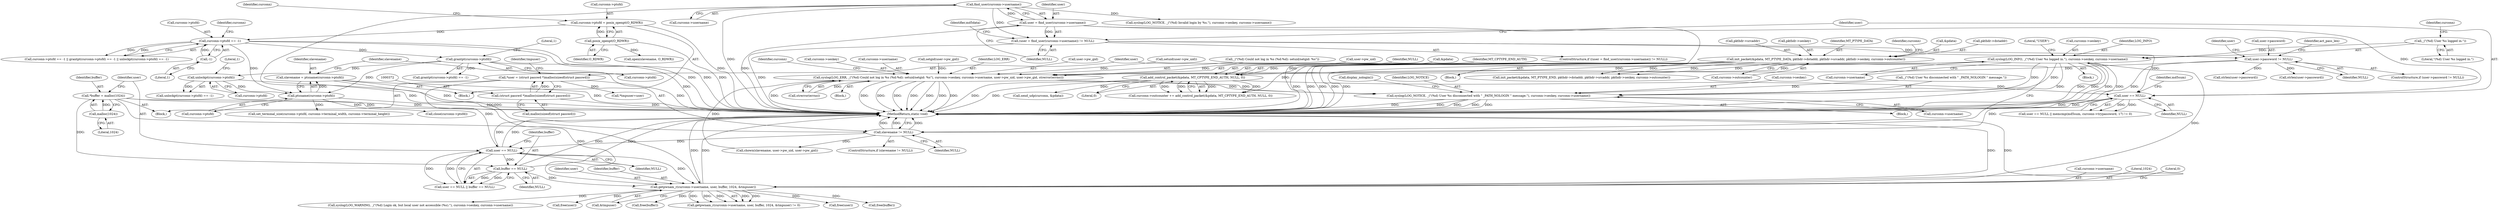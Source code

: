 digraph "0_MAC-Telnet_b69d11727d4f0f8cf719c79e3fb700f55ca03e9a_2@API" {
"1000488" [label="(Call,syslog(LOG_INFO, _(\"(%d) User %s logged in.\"), curconn->seskey, curconn->username))"];
"1000490" [label="(Call,_(\"(%d) User %s logged in.\"))"];
"1000409" [label="(Call,getpwnam_r(curconn->username, user, buffer, 1024, &tmpuser))"];
"1000142" [label="(Call,find_user(curconn->username))"];
"1000387" [label="(Call,user == NULL)"];
"1000369" [label="(Call,*user = (struct passwd *)malloc(sizeof(struct passwd)))"];
"1000371" [label="(Call,(struct passwd *)malloc(sizeof(struct passwd)))"];
"1000362" [label="(Call,slavename != NULL)"];
"1000355" [label="(Call,slavename = ptsname(curconn->ptsfd))"];
"1000357" [label="(Call,ptsname(curconn->ptsfd))"];
"1000330" [label="(Call,grantpt(curconn->ptsfd))"];
"1000322" [label="(Call,curconn->ptsfd == -1)"];
"1000314" [label="(Call,curconn->ptsfd = posix_openpt(O_RDWR))"];
"1000318" [label="(Call,posix_openpt(O_RDWR))"];
"1000326" [label="(Call,-1)"];
"1000337" [label="(Call,unlockpt(curconn->ptsfd))"];
"1000276" [label="(Call,user == NULL)"];
"1000140" [label="(Call,user = find_user(curconn->username))"];
"1000256" [label="(Call,add_control_packet(&pdata, MT_CPTYPE_END_AUTH, NULL, 0))"];
"1000236" [label="(Call,init_packet(&pdata, MT_PTYPE_DATA, pkthdr->dstaddr, pkthdr->srcaddr, pkthdr->seskey, curconn->outcounter))"];
"1000158" [label="(Call,user->password != NULL)"];
"1000139" [label="(Call,(user = find_user(curconn->username)) != NULL)"];
"1000381" [label="(Call,*buffer = malloc(1024))"];
"1000383" [label="(Call,malloc(1024))"];
"1000390" [label="(Call,buffer == NULL)"];
"1000589" [label="(Call,syslog(LOG_ERR, _(\"(%d) Could not log in %s (%d:%d): setuid/setgid: %s\"), curconn->seskey, curconn->username, user->pw_uid, user->pw_gid, strerror(errno)))"];
"1000626" [label="(Call,syslog(LOG_NOTICE, _(\"(%d) User %s disconnected with \" _PATH_NOLOGIN \" message.\"), curconn->seskey, curconn->username))"];
"1000369" [label="(Call,*user = (struct passwd *)malloc(sizeof(struct passwd)))"];
"1000371" [label="(Call,(struct passwd *)malloc(sizeof(struct passwd)))"];
"1000143" [label="(Call,curconn->username)"];
"1000420" [label="(Call,syslog(LOG_WARNING, _(\"(%d) Login ok, but local user not accessible (%s).\"), curconn->seskey, curconn->username))"];
"1000261" [label="(Literal,0)"];
"1000705" [label="(MethodReturn,static void)"];
"1000492" [label="(Call,curconn->seskey)"];
"1000278" [label="(Identifier,NULL)"];
"1000389" [label="(Identifier,NULL)"];
"1000336" [label="(Call,unlockpt(curconn->ptsfd) == -1)"];
"1000166" [label="(Identifier,user)"];
"1000324" [label="(Identifier,curconn)"];
"1000281" [label="(Identifier,md5sum)"];
"1000315" [label="(Call,curconn->ptsfd)"];
"1000495" [label="(Call,curconn->username)"];
"1000642" [label="(Call,init_packet(&pdata, MT_PTYPE_END, pkthdr->dstaddr, pkthdr->srcaddr, pkthdr->seskey, curconn->outcounter))"];
"1000636" [label="(Call,display_nologin())"];
"1000591" [label="(Call,_(\"(%d) Could not log in %s (%d:%d): setuid/setgid: %s\"))"];
"1000588" [label="(Block,)"];
"1000599" [label="(Call,user->pw_uid)"];
"1000386" [label="(Call,user == NULL || buffer == NULL)"];
"1000314" [label="(Call,curconn->ptsfd = posix_openpt(O_RDWR))"];
"1000335" [label="(Literal,1)"];
"1000608" [label="(Identifier,curconn)"];
"1000322" [label="(Call,curconn->ptsfd == -1)"];
"1000140" [label="(Call,user = find_user(curconn->username))"];
"1000243" [label="(Call,pkthdr->srcaddr)"];
"1000146" [label="(Identifier,NULL)"];
"1000318" [label="(Call,posix_openpt(O_RDWR))"];
"1000236" [label="(Call,init_packet(&pdata, MT_PTYPE_DATA, pkthdr->dstaddr, pkthdr->srcaddr, pkthdr->seskey, curconn->outcounter))"];
"1000342" [label="(Literal,1)"];
"1000252" [label="(Call,curconn->outcounter += add_control_packet(&pdata, MT_CPTYPE_END_AUTH, NULL, 0))"];
"1000377" [label="(Call,*tmpuser=user)"];
"1000593" [label="(Call,curconn->seskey)"];
"1000596" [label="(Call,curconn->username)"];
"1000493" [label="(Identifier,curconn)"];
"1000390" [label="(Call,buffer == NULL)"];
"1000365" [label="(Block,)"];
"1000337" [label="(Call,unlockpt(curconn->ptsfd))"];
"1000545" [label="(Call,close(curconn->ptsfd))"];
"1000383" [label="(Call,malloc(1024))"];
"1000384" [label="(Literal,1024)"];
"1000410" [label="(Call,curconn->username)"];
"1000605" [label="(Call,strerror(errno))"];
"1000260" [label="(Identifier,NULL)"];
"1000435" [label="(Call,free(user))"];
"1000416" [label="(Call,&tmpuser)"];
"1000330" [label="(Call,grantpt(curconn->ptsfd))"];
"1000590" [label="(Identifier,LOG_ERR)"];
"1000159" [label="(Call,user->password)"];
"1000630" [label="(Call,curconn->seskey)"];
"1000684" [label="(Call,free(buffer))"];
"1000162" [label="(Identifier,NULL)"];
"1000415" [label="(Literal,1024)"];
"1000257" [label="(Call,&pdata)"];
"1000388" [label="(Identifier,user)"];
"1000408" [label="(Call,getpwnam_r(curconn->username, user, buffer, 1024, &tmpuser) != 0)"];
"1000409" [label="(Call,getpwnam_r(curconn->username, user, buffer, 1024, &tmpuser))"];
"1000381" [label="(Call,*buffer = malloc(1024))"];
"1000262" [label="(Call,send_udp(curconn, &pdata))"];
"1000130" [label="(Block,)"];
"1000288" [label="(Call,syslog(LOG_NOTICE, _(\"(%d) Invalid login by %s.\"), curconn->seskey, curconn->username))"];
"1000633" [label="(Call,curconn->username)"];
"1000370" [label="(Identifier,user)"];
"1000277" [label="(Identifier,user)"];
"1000157" [label="(ControlStructure,if (user->password != NULL))"];
"1000602" [label="(Call,user->pw_gid)"];
"1000150" [label="(Identifier,md5data)"];
"1000682" [label="(Call,free(user))"];
"1000276" [label="(Call,user == NULL)"];
"1000583" [label="(Call,setuid(user->pw_uid))"];
"1000392" [label="(Identifier,NULL)"];
"1000323" [label="(Call,curconn->ptsfd)"];
"1000249" [label="(Call,curconn->outcounter)"];
"1000174" [label="(Call,strlen(user->password))"];
"1000327" [label="(Literal,1)"];
"1000628" [label="(Call,_(\"(%d) User %s disconnected with \" _PATH_NOLOGIN \" message.\"))"];
"1000577" [label="(Call,setgid(user->pw_gid))"];
"1000141" [label="(Identifier,user)"];
"1000452" [label="(Call,open(slavename, O_RDWR))"];
"1000440" [label="(Call,chown(slavename, user->pw_uid, user->pw_gid))"];
"1000378" [label="(Identifier,tmpuser)"];
"1000173" [label="(Identifier,act_pass_len)"];
"1000361" [label="(ControlStructure,if (slavename != NULL))"];
"1000391" [label="(Identifier,buffer)"];
"1000364" [label="(Identifier,NULL)"];
"1000246" [label="(Call,pkthdr->seskey)"];
"1000158" [label="(Call,user->password != NULL)"];
"1000321" [label="(Call,curconn->ptsfd == -1 || grantpt(curconn->ptsfd) == -1 || unlockpt(curconn->ptsfd) == -1)"];
"1000627" [label="(Identifier,LOG_NOTICE)"];
"1000373" [label="(Call,malloc(sizeof(struct passwd)))"];
"1000139" [label="(Call,(user = find_user(curconn->username)) != NULL)"];
"1000319" [label="(Identifier,O_RDWR)"];
"1000387" [label="(Call,user == NULL)"];
"1000589" [label="(Call,syslog(LOG_ERR, _(\"(%d) Could not log in %s (%d:%d): setuid/setgid: %s\"), curconn->seskey, curconn->username, user->pw_uid, user->pw_gid, strerror(errno)))"];
"1000326" [label="(Call,-1)"];
"1000331" [label="(Call,curconn->ptsfd)"];
"1000357" [label="(Call,ptsname(curconn->ptsfd))"];
"1000484" [label="(Block,)"];
"1000418" [label="(Literal,0)"];
"1000437" [label="(Call,free(buffer))"];
"1000363" [label="(Identifier,slavename)"];
"1000239" [label="(Identifier,MT_PTYPE_DATA)"];
"1000413" [label="(Identifier,user)"];
"1000625" [label="(Block,)"];
"1000491" [label="(Literal,\"(%d) User %s logged in.\")"];
"1000275" [label="(Call,user == NULL || memcmp(md5sum, curconn->trypassword, 17) != 0)"];
"1000142" [label="(Call,find_user(curconn->username))"];
"1000382" [label="(Identifier,buffer)"];
"1000338" [label="(Call,curconn->ptsfd)"];
"1000414" [label="(Identifier,buffer)"];
"1000254" [label="(Identifier,curconn)"];
"1000362" [label="(Call,slavename != NULL)"];
"1000358" [label="(Call,curconn->ptsfd)"];
"1000355" [label="(Call,slavename = ptsname(curconn->ptsfd))"];
"1000490" [label="(Call,_(\"(%d) User %s logged in.\"))"];
"1000237" [label="(Call,&pdata)"];
"1000626" [label="(Call,syslog(LOG_NOTICE, _(\"(%d) User %s disconnected with \" _PATH_NOLOGIN \" message.\"), curconn->seskey, curconn->username))"];
"1000329" [label="(Call,grantpt(curconn->ptsfd) == -1)"];
"1000332" [label="(Identifier,curconn)"];
"1000168" [label="(Call,strlen(user->password))"];
"1000489" [label="(Identifier,LOG_INFO)"];
"1000138" [label="(ControlStructure,if ((user = find_user(curconn->username)) != NULL))"];
"1000499" [label="(Literal,\"USER\")"];
"1000256" [label="(Call,add_control_packet(&pdata, MT_CPTYPE_END_AUTH, NULL, 0))"];
"1000259" [label="(Identifier,MT_CPTYPE_END_AUTH)"];
"1000488" [label="(Call,syslog(LOG_INFO, _(\"(%d) User %s logged in.\"), curconn->seskey, curconn->username))"];
"1000356" [label="(Identifier,slavename)"];
"1000147" [label="(Block,)"];
"1000240" [label="(Call,pkthdr->dstaddr)"];
"1000695" [label="(Call,set_terminal_size(curconn->ptsfd, curconn->terminal_width, curconn->terminal_height))"];
"1000488" -> "1000484"  [label="AST: "];
"1000488" -> "1000495"  [label="CFG: "];
"1000489" -> "1000488"  [label="AST: "];
"1000490" -> "1000488"  [label="AST: "];
"1000492" -> "1000488"  [label="AST: "];
"1000495" -> "1000488"  [label="AST: "];
"1000499" -> "1000488"  [label="CFG: "];
"1000488" -> "1000705"  [label="DDG: "];
"1000488" -> "1000705"  [label="DDG: "];
"1000488" -> "1000705"  [label="DDG: "];
"1000488" -> "1000705"  [label="DDG: "];
"1000488" -> "1000705"  [label="DDG: "];
"1000490" -> "1000488"  [label="DDG: "];
"1000409" -> "1000488"  [label="DDG: "];
"1000488" -> "1000589"  [label="DDG: "];
"1000488" -> "1000589"  [label="DDG: "];
"1000488" -> "1000626"  [label="DDG: "];
"1000488" -> "1000626"  [label="DDG: "];
"1000490" -> "1000491"  [label="CFG: "];
"1000491" -> "1000490"  [label="AST: "];
"1000493" -> "1000490"  [label="CFG: "];
"1000409" -> "1000408"  [label="AST: "];
"1000409" -> "1000416"  [label="CFG: "];
"1000410" -> "1000409"  [label="AST: "];
"1000413" -> "1000409"  [label="AST: "];
"1000414" -> "1000409"  [label="AST: "];
"1000415" -> "1000409"  [label="AST: "];
"1000416" -> "1000409"  [label="AST: "];
"1000418" -> "1000409"  [label="CFG: "];
"1000409" -> "1000705"  [label="DDG: "];
"1000409" -> "1000705"  [label="DDG: "];
"1000409" -> "1000705"  [label="DDG: "];
"1000409" -> "1000705"  [label="DDG: "];
"1000409" -> "1000408"  [label="DDG: "];
"1000409" -> "1000408"  [label="DDG: "];
"1000409" -> "1000408"  [label="DDG: "];
"1000409" -> "1000408"  [label="DDG: "];
"1000409" -> "1000408"  [label="DDG: "];
"1000142" -> "1000409"  [label="DDG: "];
"1000387" -> "1000409"  [label="DDG: "];
"1000381" -> "1000409"  [label="DDG: "];
"1000390" -> "1000409"  [label="DDG: "];
"1000409" -> "1000420"  [label="DDG: "];
"1000409" -> "1000435"  [label="DDG: "];
"1000409" -> "1000437"  [label="DDG: "];
"1000409" -> "1000682"  [label="DDG: "];
"1000409" -> "1000684"  [label="DDG: "];
"1000142" -> "1000140"  [label="AST: "];
"1000142" -> "1000143"  [label="CFG: "];
"1000143" -> "1000142"  [label="AST: "];
"1000140" -> "1000142"  [label="CFG: "];
"1000142" -> "1000705"  [label="DDG: "];
"1000142" -> "1000139"  [label="DDG: "];
"1000142" -> "1000140"  [label="DDG: "];
"1000142" -> "1000288"  [label="DDG: "];
"1000387" -> "1000386"  [label="AST: "];
"1000387" -> "1000389"  [label="CFG: "];
"1000388" -> "1000387"  [label="AST: "];
"1000389" -> "1000387"  [label="AST: "];
"1000391" -> "1000387"  [label="CFG: "];
"1000386" -> "1000387"  [label="CFG: "];
"1000387" -> "1000705"  [label="DDG: "];
"1000387" -> "1000705"  [label="DDG: "];
"1000387" -> "1000386"  [label="DDG: "];
"1000387" -> "1000386"  [label="DDG: "];
"1000369" -> "1000387"  [label="DDG: "];
"1000362" -> "1000387"  [label="DDG: "];
"1000387" -> "1000390"  [label="DDG: "];
"1000369" -> "1000365"  [label="AST: "];
"1000369" -> "1000371"  [label="CFG: "];
"1000370" -> "1000369"  [label="AST: "];
"1000371" -> "1000369"  [label="AST: "];
"1000378" -> "1000369"  [label="CFG: "];
"1000369" -> "1000705"  [label="DDG: "];
"1000371" -> "1000369"  [label="DDG: "];
"1000369" -> "1000377"  [label="DDG: "];
"1000371" -> "1000373"  [label="CFG: "];
"1000372" -> "1000371"  [label="AST: "];
"1000373" -> "1000371"  [label="AST: "];
"1000371" -> "1000705"  [label="DDG: "];
"1000362" -> "1000361"  [label="AST: "];
"1000362" -> "1000364"  [label="CFG: "];
"1000363" -> "1000362"  [label="AST: "];
"1000364" -> "1000362"  [label="AST: "];
"1000370" -> "1000362"  [label="CFG: "];
"1000705" -> "1000362"  [label="CFG: "];
"1000362" -> "1000705"  [label="DDG: "];
"1000362" -> "1000705"  [label="DDG: "];
"1000362" -> "1000705"  [label="DDG: "];
"1000355" -> "1000362"  [label="DDG: "];
"1000276" -> "1000362"  [label="DDG: "];
"1000362" -> "1000440"  [label="DDG: "];
"1000355" -> "1000130"  [label="AST: "];
"1000355" -> "1000357"  [label="CFG: "];
"1000356" -> "1000355"  [label="AST: "];
"1000357" -> "1000355"  [label="AST: "];
"1000363" -> "1000355"  [label="CFG: "];
"1000355" -> "1000705"  [label="DDG: "];
"1000357" -> "1000355"  [label="DDG: "];
"1000357" -> "1000358"  [label="CFG: "];
"1000358" -> "1000357"  [label="AST: "];
"1000357" -> "1000705"  [label="DDG: "];
"1000330" -> "1000357"  [label="DDG: "];
"1000337" -> "1000357"  [label="DDG: "];
"1000322" -> "1000357"  [label="DDG: "];
"1000357" -> "1000545"  [label="DDG: "];
"1000357" -> "1000695"  [label="DDG: "];
"1000330" -> "1000329"  [label="AST: "];
"1000330" -> "1000331"  [label="CFG: "];
"1000331" -> "1000330"  [label="AST: "];
"1000335" -> "1000330"  [label="CFG: "];
"1000330" -> "1000705"  [label="DDG: "];
"1000330" -> "1000329"  [label="DDG: "];
"1000322" -> "1000330"  [label="DDG: "];
"1000330" -> "1000337"  [label="DDG: "];
"1000322" -> "1000321"  [label="AST: "];
"1000322" -> "1000326"  [label="CFG: "];
"1000323" -> "1000322"  [label="AST: "];
"1000326" -> "1000322"  [label="AST: "];
"1000332" -> "1000322"  [label="CFG: "];
"1000321" -> "1000322"  [label="CFG: "];
"1000322" -> "1000705"  [label="DDG: "];
"1000322" -> "1000705"  [label="DDG: "];
"1000322" -> "1000321"  [label="DDG: "];
"1000322" -> "1000321"  [label="DDG: "];
"1000314" -> "1000322"  [label="DDG: "];
"1000326" -> "1000322"  [label="DDG: "];
"1000314" -> "1000130"  [label="AST: "];
"1000314" -> "1000318"  [label="CFG: "];
"1000315" -> "1000314"  [label="AST: "];
"1000318" -> "1000314"  [label="AST: "];
"1000324" -> "1000314"  [label="CFG: "];
"1000314" -> "1000705"  [label="DDG: "];
"1000318" -> "1000314"  [label="DDG: "];
"1000318" -> "1000319"  [label="CFG: "];
"1000319" -> "1000318"  [label="AST: "];
"1000318" -> "1000705"  [label="DDG: "];
"1000318" -> "1000452"  [label="DDG: "];
"1000326" -> "1000327"  [label="CFG: "];
"1000327" -> "1000326"  [label="AST: "];
"1000337" -> "1000336"  [label="AST: "];
"1000337" -> "1000338"  [label="CFG: "];
"1000338" -> "1000337"  [label="AST: "];
"1000342" -> "1000337"  [label="CFG: "];
"1000337" -> "1000705"  [label="DDG: "];
"1000337" -> "1000336"  [label="DDG: "];
"1000276" -> "1000275"  [label="AST: "];
"1000276" -> "1000278"  [label="CFG: "];
"1000277" -> "1000276"  [label="AST: "];
"1000278" -> "1000276"  [label="AST: "];
"1000281" -> "1000276"  [label="CFG: "];
"1000275" -> "1000276"  [label="CFG: "];
"1000276" -> "1000705"  [label="DDG: "];
"1000276" -> "1000705"  [label="DDG: "];
"1000276" -> "1000275"  [label="DDG: "];
"1000276" -> "1000275"  [label="DDG: "];
"1000140" -> "1000276"  [label="DDG: "];
"1000256" -> "1000276"  [label="DDG: "];
"1000139" -> "1000276"  [label="DDG: "];
"1000140" -> "1000139"  [label="AST: "];
"1000141" -> "1000140"  [label="AST: "];
"1000146" -> "1000140"  [label="CFG: "];
"1000140" -> "1000705"  [label="DDG: "];
"1000140" -> "1000705"  [label="DDG: "];
"1000140" -> "1000139"  [label="DDG: "];
"1000256" -> "1000252"  [label="AST: "];
"1000256" -> "1000261"  [label="CFG: "];
"1000257" -> "1000256"  [label="AST: "];
"1000259" -> "1000256"  [label="AST: "];
"1000260" -> "1000256"  [label="AST: "];
"1000261" -> "1000256"  [label="AST: "];
"1000252" -> "1000256"  [label="CFG: "];
"1000256" -> "1000705"  [label="DDG: "];
"1000256" -> "1000705"  [label="DDG: "];
"1000256" -> "1000252"  [label="DDG: "];
"1000256" -> "1000252"  [label="DDG: "];
"1000256" -> "1000252"  [label="DDG: "];
"1000256" -> "1000252"  [label="DDG: "];
"1000236" -> "1000256"  [label="DDG: "];
"1000158" -> "1000256"  [label="DDG: "];
"1000256" -> "1000262"  [label="DDG: "];
"1000236" -> "1000147"  [label="AST: "];
"1000236" -> "1000249"  [label="CFG: "];
"1000237" -> "1000236"  [label="AST: "];
"1000239" -> "1000236"  [label="AST: "];
"1000240" -> "1000236"  [label="AST: "];
"1000243" -> "1000236"  [label="AST: "];
"1000246" -> "1000236"  [label="AST: "];
"1000249" -> "1000236"  [label="AST: "];
"1000254" -> "1000236"  [label="CFG: "];
"1000236" -> "1000705"  [label="DDG: "];
"1000236" -> "1000705"  [label="DDG: "];
"1000236" -> "1000705"  [label="DDG: "];
"1000236" -> "1000705"  [label="DDG: "];
"1000236" -> "1000705"  [label="DDG: "];
"1000236" -> "1000252"  [label="DDG: "];
"1000236" -> "1000642"  [label="DDG: "];
"1000236" -> "1000642"  [label="DDG: "];
"1000236" -> "1000642"  [label="DDG: "];
"1000158" -> "1000157"  [label="AST: "];
"1000158" -> "1000162"  [label="CFG: "];
"1000159" -> "1000158"  [label="AST: "];
"1000162" -> "1000158"  [label="AST: "];
"1000166" -> "1000158"  [label="CFG: "];
"1000173" -> "1000158"  [label="CFG: "];
"1000158" -> "1000705"  [label="DDG: "];
"1000139" -> "1000158"  [label="DDG: "];
"1000158" -> "1000168"  [label="DDG: "];
"1000158" -> "1000174"  [label="DDG: "];
"1000139" -> "1000138"  [label="AST: "];
"1000139" -> "1000146"  [label="CFG: "];
"1000146" -> "1000139"  [label="AST: "];
"1000150" -> "1000139"  [label="CFG: "];
"1000277" -> "1000139"  [label="CFG: "];
"1000139" -> "1000705"  [label="DDG: "];
"1000381" -> "1000365"  [label="AST: "];
"1000381" -> "1000383"  [label="CFG: "];
"1000382" -> "1000381"  [label="AST: "];
"1000383" -> "1000381"  [label="AST: "];
"1000388" -> "1000381"  [label="CFG: "];
"1000381" -> "1000705"  [label="DDG: "];
"1000381" -> "1000705"  [label="DDG: "];
"1000383" -> "1000381"  [label="DDG: "];
"1000381" -> "1000390"  [label="DDG: "];
"1000383" -> "1000384"  [label="CFG: "];
"1000384" -> "1000383"  [label="AST: "];
"1000390" -> "1000386"  [label="AST: "];
"1000390" -> "1000392"  [label="CFG: "];
"1000391" -> "1000390"  [label="AST: "];
"1000392" -> "1000390"  [label="AST: "];
"1000386" -> "1000390"  [label="CFG: "];
"1000390" -> "1000705"  [label="DDG: "];
"1000390" -> "1000705"  [label="DDG: "];
"1000390" -> "1000386"  [label="DDG: "];
"1000390" -> "1000386"  [label="DDG: "];
"1000589" -> "1000588"  [label="AST: "];
"1000589" -> "1000605"  [label="CFG: "];
"1000590" -> "1000589"  [label="AST: "];
"1000591" -> "1000589"  [label="AST: "];
"1000593" -> "1000589"  [label="AST: "];
"1000596" -> "1000589"  [label="AST: "];
"1000599" -> "1000589"  [label="AST: "];
"1000602" -> "1000589"  [label="AST: "];
"1000605" -> "1000589"  [label="AST: "];
"1000608" -> "1000589"  [label="CFG: "];
"1000589" -> "1000705"  [label="DDG: "];
"1000589" -> "1000705"  [label="DDG: "];
"1000589" -> "1000705"  [label="DDG: "];
"1000589" -> "1000705"  [label="DDG: "];
"1000589" -> "1000705"  [label="DDG: "];
"1000589" -> "1000705"  [label="DDG: "];
"1000589" -> "1000705"  [label="DDG: "];
"1000589" -> "1000705"  [label="DDG: "];
"1000591" -> "1000589"  [label="DDG: "];
"1000440" -> "1000589"  [label="DDG: "];
"1000583" -> "1000589"  [label="DDG: "];
"1000577" -> "1000589"  [label="DDG: "];
"1000605" -> "1000589"  [label="DDG: "];
"1000589" -> "1000626"  [label="DDG: "];
"1000589" -> "1000626"  [label="DDG: "];
"1000626" -> "1000625"  [label="AST: "];
"1000626" -> "1000633"  [label="CFG: "];
"1000627" -> "1000626"  [label="AST: "];
"1000628" -> "1000626"  [label="AST: "];
"1000630" -> "1000626"  [label="AST: "];
"1000633" -> "1000626"  [label="AST: "];
"1000636" -> "1000626"  [label="CFG: "];
"1000626" -> "1000705"  [label="DDG: "];
"1000626" -> "1000705"  [label="DDG: "];
"1000626" -> "1000705"  [label="DDG: "];
"1000626" -> "1000705"  [label="DDG: "];
"1000626" -> "1000705"  [label="DDG: "];
"1000628" -> "1000626"  [label="DDG: "];
}
